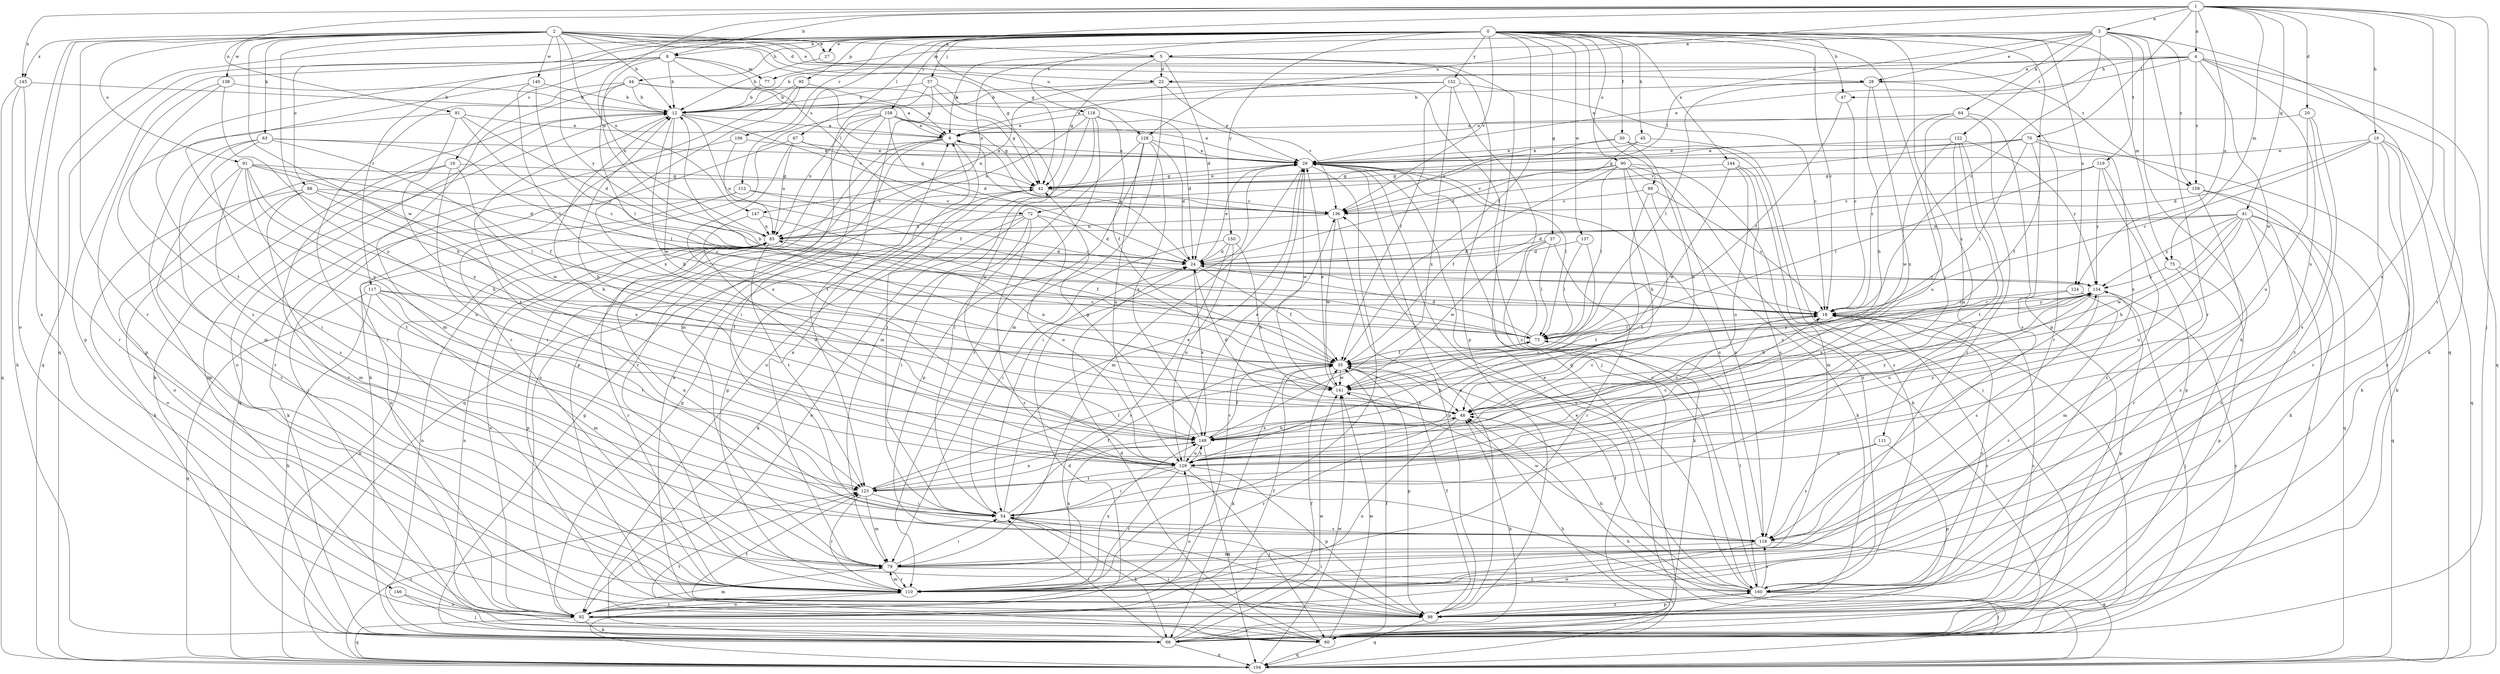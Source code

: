 strict digraph  {
0;
1;
2;
3;
4;
5;
6;
8;
10;
12;
16;
18;
20;
22;
24;
27;
28;
29;
30;
35;
37;
41;
42;
44;
45;
47;
48;
54;
57;
60;
63;
64;
66;
67;
70;
72;
73;
75;
77;
79;
81;
85;
88;
89;
90;
91;
92;
95;
98;
104;
106;
110;
111;
112;
116;
117;
118;
119;
122;
123;
124;
128;
129;
136;
137;
138;
140;
141;
144;
145;
146;
147;
148;
150;
152;
154;
158;
159;
160;
0 -> 8  [label=b];
0 -> 16  [label=c];
0 -> 18  [label=c];
0 -> 27  [label=e];
0 -> 30  [label=f];
0 -> 35  [label=f];
0 -> 37  [label=g];
0 -> 44  [label=h];
0 -> 45  [label=h];
0 -> 47  [label=h];
0 -> 54  [label=i];
0 -> 57  [label=j];
0 -> 67  [label=l];
0 -> 75  [label=m];
0 -> 88  [label=o];
0 -> 89  [label=o];
0 -> 90  [label=o];
0 -> 95  [label=p];
0 -> 98  [label=p];
0 -> 104  [label=q];
0 -> 106  [label=r];
0 -> 111  [label=s];
0 -> 112  [label=s];
0 -> 117  [label=t];
0 -> 118  [label=t];
0 -> 124  [label=u];
0 -> 136  [label=v];
0 -> 137  [label=w];
0 -> 144  [label=x];
0 -> 150  [label=y];
0 -> 152  [label=y];
0 -> 158  [label=z];
1 -> 3  [label=a];
1 -> 4  [label=a];
1 -> 8  [label=b];
1 -> 10  [label=b];
1 -> 20  [label=d];
1 -> 41  [label=g];
1 -> 42  [label=g];
1 -> 60  [label=j];
1 -> 70  [label=l];
1 -> 75  [label=m];
1 -> 81  [label=n];
1 -> 85  [label=n];
1 -> 110  [label=r];
1 -> 116  [label=s];
1 -> 124  [label=u];
1 -> 128  [label=u];
1 -> 145  [label=x];
2 -> 5  [label=a];
2 -> 12  [label=b];
2 -> 22  [label=d];
2 -> 27  [label=e];
2 -> 28  [label=e];
2 -> 42  [label=g];
2 -> 63  [label=k];
2 -> 91  [label=o];
2 -> 92  [label=o];
2 -> 110  [label=r];
2 -> 128  [label=u];
2 -> 129  [label=u];
2 -> 138  [label=w];
2 -> 140  [label=w];
2 -> 141  [label=w];
2 -> 145  [label=x];
2 -> 146  [label=x];
2 -> 147  [label=x];
2 -> 154  [label=y];
2 -> 159  [label=z];
3 -> 5  [label=a];
3 -> 18  [label=c];
3 -> 28  [label=e];
3 -> 64  [label=k];
3 -> 66  [label=k];
3 -> 72  [label=l];
3 -> 77  [label=m];
3 -> 104  [label=q];
3 -> 110  [label=r];
3 -> 119  [label=t];
3 -> 122  [label=t];
3 -> 159  [label=z];
4 -> 12  [label=b];
4 -> 22  [label=d];
4 -> 28  [label=e];
4 -> 29  [label=e];
4 -> 47  [label=h];
4 -> 66  [label=k];
4 -> 104  [label=q];
4 -> 129  [label=u];
4 -> 141  [label=w];
4 -> 159  [label=z];
5 -> 6  [label=a];
5 -> 22  [label=d];
5 -> 24  [label=d];
5 -> 42  [label=g];
5 -> 98  [label=p];
5 -> 104  [label=q];
5 -> 147  [label=x];
6 -> 29  [label=e];
6 -> 54  [label=i];
6 -> 92  [label=o];
6 -> 104  [label=q];
6 -> 110  [label=r];
8 -> 12  [label=b];
8 -> 72  [label=l];
8 -> 77  [label=m];
8 -> 85  [label=n];
8 -> 98  [label=p];
8 -> 104  [label=q];
8 -> 123  [label=t];
8 -> 136  [label=v];
10 -> 18  [label=c];
10 -> 24  [label=d];
10 -> 29  [label=e];
10 -> 66  [label=k];
10 -> 104  [label=q];
10 -> 110  [label=r];
10 -> 160  [label=z];
12 -> 6  [label=a];
12 -> 35  [label=f];
12 -> 48  [label=h];
12 -> 66  [label=k];
12 -> 92  [label=o];
12 -> 123  [label=t];
12 -> 136  [label=v];
12 -> 141  [label=w];
16 -> 42  [label=g];
16 -> 54  [label=i];
16 -> 92  [label=o];
16 -> 110  [label=r];
16 -> 141  [label=w];
18 -> 73  [label=l];
18 -> 154  [label=y];
20 -> 6  [label=a];
20 -> 116  [label=s];
20 -> 129  [label=u];
20 -> 160  [label=z];
22 -> 12  [label=b];
22 -> 29  [label=e];
22 -> 79  [label=m];
22 -> 85  [label=n];
22 -> 160  [label=z];
24 -> 6  [label=a];
24 -> 29  [label=e];
24 -> 35  [label=f];
24 -> 148  [label=x];
24 -> 154  [label=y];
27 -> 12  [label=b];
28 -> 12  [label=b];
28 -> 48  [label=h];
28 -> 73  [label=l];
28 -> 110  [label=r];
28 -> 148  [label=x];
29 -> 42  [label=g];
29 -> 54  [label=i];
29 -> 73  [label=l];
29 -> 79  [label=m];
29 -> 110  [label=r];
29 -> 116  [label=s];
29 -> 141  [label=w];
29 -> 160  [label=z];
30 -> 29  [label=e];
30 -> 48  [label=h];
30 -> 136  [label=v];
30 -> 160  [label=z];
35 -> 12  [label=b];
35 -> 48  [label=h];
35 -> 66  [label=k];
35 -> 98  [label=p];
35 -> 141  [label=w];
35 -> 154  [label=y];
37 -> 24  [label=d];
37 -> 66  [label=k];
37 -> 73  [label=l];
37 -> 110  [label=r];
37 -> 141  [label=w];
41 -> 24  [label=d];
41 -> 48  [label=h];
41 -> 60  [label=j];
41 -> 85  [label=n];
41 -> 104  [label=q];
41 -> 110  [label=r];
41 -> 129  [label=u];
41 -> 141  [label=w];
41 -> 154  [label=y];
41 -> 160  [label=z];
42 -> 29  [label=e];
42 -> 136  [label=v];
44 -> 6  [label=a];
44 -> 12  [label=b];
44 -> 42  [label=g];
44 -> 73  [label=l];
44 -> 79  [label=m];
44 -> 110  [label=r];
45 -> 24  [label=d];
45 -> 29  [label=e];
45 -> 60  [label=j];
47 -> 18  [label=c];
47 -> 35  [label=f];
48 -> 18  [label=c];
48 -> 24  [label=d];
48 -> 92  [label=o];
48 -> 110  [label=r];
48 -> 148  [label=x];
48 -> 154  [label=y];
54 -> 29  [label=e];
54 -> 35  [label=f];
54 -> 66  [label=k];
54 -> 116  [label=s];
57 -> 12  [label=b];
57 -> 79  [label=m];
57 -> 123  [label=t];
57 -> 129  [label=u];
57 -> 136  [label=v];
60 -> 12  [label=b];
60 -> 18  [label=c];
60 -> 24  [label=d];
60 -> 35  [label=f];
60 -> 48  [label=h];
60 -> 54  [label=i];
60 -> 85  [label=n];
60 -> 104  [label=q];
60 -> 123  [label=t];
60 -> 141  [label=w];
60 -> 154  [label=y];
63 -> 29  [label=e];
63 -> 35  [label=f];
63 -> 54  [label=i];
63 -> 73  [label=l];
63 -> 98  [label=p];
63 -> 110  [label=r];
64 -> 6  [label=a];
64 -> 18  [label=c];
64 -> 110  [label=r];
64 -> 116  [label=s];
64 -> 129  [label=u];
66 -> 35  [label=f];
66 -> 42  [label=g];
66 -> 48  [label=h];
66 -> 54  [label=i];
66 -> 85  [label=n];
66 -> 104  [label=q];
66 -> 141  [label=w];
67 -> 29  [label=e];
67 -> 42  [label=g];
67 -> 60  [label=j];
67 -> 85  [label=n];
67 -> 148  [label=x];
70 -> 29  [label=e];
70 -> 35  [label=f];
70 -> 42  [label=g];
70 -> 66  [label=k];
70 -> 73  [label=l];
70 -> 136  [label=v];
70 -> 148  [label=x];
72 -> 24  [label=d];
72 -> 54  [label=i];
72 -> 66  [label=k];
72 -> 85  [label=n];
72 -> 92  [label=o];
72 -> 129  [label=u];
72 -> 160  [label=z];
73 -> 24  [label=d];
73 -> 35  [label=f];
75 -> 79  [label=m];
75 -> 98  [label=p];
75 -> 154  [label=y];
77 -> 12  [label=b];
79 -> 6  [label=a];
79 -> 54  [label=i];
79 -> 110  [label=r];
79 -> 148  [label=x];
79 -> 160  [label=z];
81 -> 6  [label=a];
81 -> 18  [label=c];
81 -> 24  [label=d];
81 -> 79  [label=m];
81 -> 148  [label=x];
85 -> 24  [label=d];
85 -> 92  [label=o];
85 -> 98  [label=p];
85 -> 110  [label=r];
85 -> 123  [label=t];
88 -> 18  [label=c];
88 -> 66  [label=k];
88 -> 79  [label=m];
88 -> 92  [label=o];
88 -> 136  [label=v];
88 -> 148  [label=x];
89 -> 18  [label=c];
89 -> 66  [label=k];
89 -> 123  [label=t];
89 -> 136  [label=v];
90 -> 35  [label=f];
90 -> 42  [label=g];
90 -> 48  [label=h];
90 -> 66  [label=k];
90 -> 73  [label=l];
90 -> 116  [label=s];
90 -> 123  [label=t];
90 -> 136  [label=v];
90 -> 160  [label=z];
91 -> 24  [label=d];
91 -> 42  [label=g];
91 -> 48  [label=h];
91 -> 73  [label=l];
91 -> 116  [label=s];
91 -> 123  [label=t];
91 -> 129  [label=u];
91 -> 160  [label=z];
92 -> 18  [label=c];
92 -> 35  [label=f];
92 -> 42  [label=g];
92 -> 60  [label=j];
92 -> 66  [label=k];
92 -> 79  [label=m];
92 -> 104  [label=q];
92 -> 110  [label=r];
92 -> 129  [label=u];
92 -> 136  [label=v];
95 -> 6  [label=a];
95 -> 12  [label=b];
95 -> 110  [label=r];
95 -> 148  [label=x];
98 -> 6  [label=a];
98 -> 18  [label=c];
98 -> 29  [label=e];
98 -> 35  [label=f];
98 -> 54  [label=i];
98 -> 104  [label=q];
98 -> 123  [label=t];
98 -> 160  [label=z];
104 -> 24  [label=d];
104 -> 29  [label=e];
104 -> 48  [label=h];
104 -> 85  [label=n];
104 -> 123  [label=t];
104 -> 141  [label=w];
106 -> 29  [label=e];
106 -> 85  [label=n];
106 -> 104  [label=q];
110 -> 42  [label=g];
110 -> 79  [label=m];
110 -> 92  [label=o];
110 -> 148  [label=x];
111 -> 98  [label=p];
111 -> 116  [label=s];
111 -> 129  [label=u];
112 -> 18  [label=c];
112 -> 66  [label=k];
112 -> 92  [label=o];
112 -> 136  [label=v];
116 -> 79  [label=m];
116 -> 85  [label=n];
116 -> 92  [label=o];
116 -> 104  [label=q];
116 -> 141  [label=w];
117 -> 18  [label=c];
117 -> 35  [label=f];
117 -> 66  [label=k];
117 -> 79  [label=m];
117 -> 104  [label=q];
117 -> 123  [label=t];
118 -> 6  [label=a];
118 -> 24  [label=d];
118 -> 35  [label=f];
118 -> 79  [label=m];
118 -> 85  [label=n];
118 -> 92  [label=o];
118 -> 110  [label=r];
119 -> 42  [label=g];
119 -> 73  [label=l];
119 -> 98  [label=p];
119 -> 154  [label=y];
119 -> 160  [label=z];
122 -> 29  [label=e];
122 -> 54  [label=i];
122 -> 123  [label=t];
122 -> 129  [label=u];
122 -> 141  [label=w];
122 -> 154  [label=y];
123 -> 54  [label=i];
123 -> 73  [label=l];
123 -> 79  [label=m];
123 -> 110  [label=r];
123 -> 148  [label=x];
124 -> 18  [label=c];
124 -> 48  [label=h];
124 -> 60  [label=j];
124 -> 110  [label=r];
128 -> 24  [label=d];
128 -> 29  [label=e];
128 -> 54  [label=i];
128 -> 98  [label=p];
128 -> 129  [label=u];
128 -> 148  [label=x];
129 -> 12  [label=b];
129 -> 18  [label=c];
129 -> 29  [label=e];
129 -> 54  [label=i];
129 -> 60  [label=j];
129 -> 98  [label=p];
129 -> 110  [label=r];
129 -> 123  [label=t];
129 -> 148  [label=x];
129 -> 154  [label=y];
136 -> 85  [label=n];
136 -> 98  [label=p];
136 -> 141  [label=w];
137 -> 24  [label=d];
137 -> 73  [label=l];
137 -> 129  [label=u];
138 -> 12  [label=b];
138 -> 48  [label=h];
138 -> 98  [label=p];
138 -> 116  [label=s];
140 -> 12  [label=b];
140 -> 18  [label=c];
140 -> 73  [label=l];
140 -> 129  [label=u];
141 -> 29  [label=e];
141 -> 48  [label=h];
141 -> 85  [label=n];
141 -> 154  [label=y];
144 -> 42  [label=g];
144 -> 79  [label=m];
144 -> 116  [label=s];
144 -> 129  [label=u];
144 -> 141  [label=w];
145 -> 12  [label=b];
145 -> 66  [label=k];
145 -> 104  [label=q];
145 -> 110  [label=r];
146 -> 60  [label=j];
146 -> 92  [label=o];
147 -> 35  [label=f];
147 -> 85  [label=n];
147 -> 129  [label=u];
148 -> 12  [label=b];
148 -> 18  [label=c];
148 -> 35  [label=f];
148 -> 42  [label=g];
148 -> 48  [label=h];
148 -> 104  [label=q];
148 -> 129  [label=u];
148 -> 154  [label=y];
150 -> 24  [label=d];
150 -> 48  [label=h];
150 -> 54  [label=i];
150 -> 110  [label=r];
150 -> 129  [label=u];
152 -> 6  [label=a];
152 -> 12  [label=b];
152 -> 18  [label=c];
152 -> 35  [label=f];
152 -> 60  [label=j];
152 -> 148  [label=x];
154 -> 18  [label=c];
154 -> 98  [label=p];
154 -> 116  [label=s];
154 -> 129  [label=u];
158 -> 6  [label=a];
158 -> 24  [label=d];
158 -> 29  [label=e];
158 -> 42  [label=g];
158 -> 54  [label=i];
158 -> 66  [label=k];
158 -> 85  [label=n];
158 -> 98  [label=p];
159 -> 66  [label=k];
159 -> 104  [label=q];
159 -> 136  [label=v];
159 -> 160  [label=z];
160 -> 18  [label=c];
160 -> 29  [label=e];
160 -> 35  [label=f];
160 -> 48  [label=h];
160 -> 60  [label=j];
160 -> 73  [label=l];
160 -> 98  [label=p];
160 -> 116  [label=s];
160 -> 136  [label=v];
}
